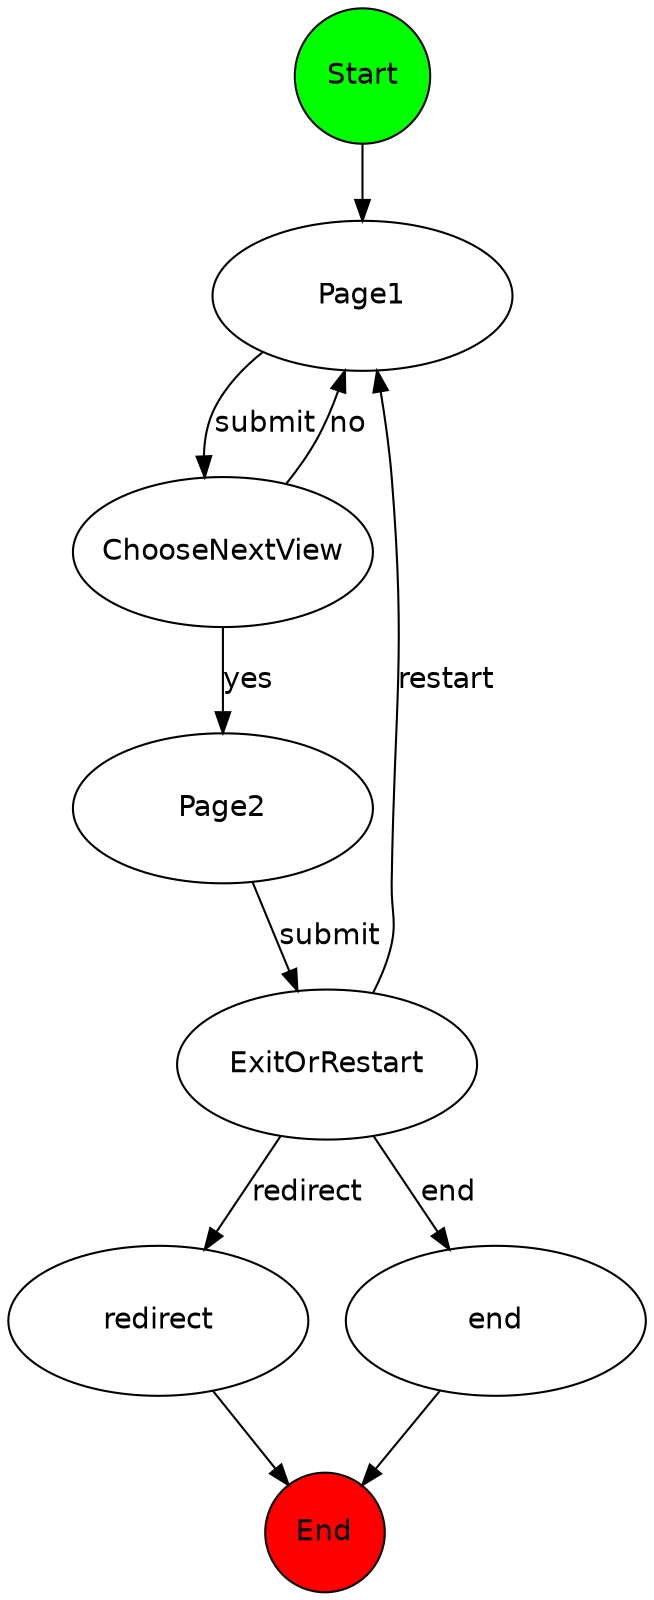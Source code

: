 digraph "sampleflow-flow.xml" {

	// Start state
	"Start" [label="Start", fontname="Helvetica", shape="circle", style="filled", fillcolor="green"];
	"Start" -> "Page1";

	 // view-state (Page1)
	"Page1" [label="Page1", fontname="Helvetica", shape="oval", style="filled", fillcolor="white", width="2", height="1"];
	"Page1" -> "ChooseNextView" [label="submit", fontname="Helvetica"];

	 // action-state (ChooseNextView)
	"ChooseNextView" [label="ChooseNextView", fontname="Helvetica", shape="oval", style="filled", fillcolor="white", width="2", height="1"];
	"ChooseNextView" -> "Page1" [label="no", fontname="Helvetica"];
	"ChooseNextView" -> "Page2" [label="yes", fontname="Helvetica"];

	 // view-state (Page2)
	"Page2" [label="Page2", fontname="Helvetica", shape="oval", style="filled", fillcolor="white", width="2", height="1"];
	"Page2" -> "ExitOrRestart" [label="submit", fontname="Helvetica"];

	 // action-state (ExitOrRestart)
	"ExitOrRestart" [label="ExitOrRestart", fontname="Helvetica", shape="oval", style="filled", fillcolor="white", width="2", height="1"];
	"ExitOrRestart" -> "Page1" [label="restart", fontname="Helvetica"];
	"ExitOrRestart" -> "redirect" [label="redirect", fontname="Helvetica"];
	"ExitOrRestart" -> "end" [label="end", fontname="Helvetica"];

	 // end-state (redirect)
	"redirect" [label="redirect", fontname="Helvetica", shape="oval", style="filled", fillcolor="white", width="2", height="1"];
	"redirect" -> "End"

	 // end-state (end)
	"end" [label="end", fontname="Helvetica", shape="oval", style="filled", fillcolor="white", width="2", height="1"];
	"end" -> "End"

	// End state
	"End" [label="End", fontname="Helvetica", shape="circle", style="filled", fillcolor="red"];
}
